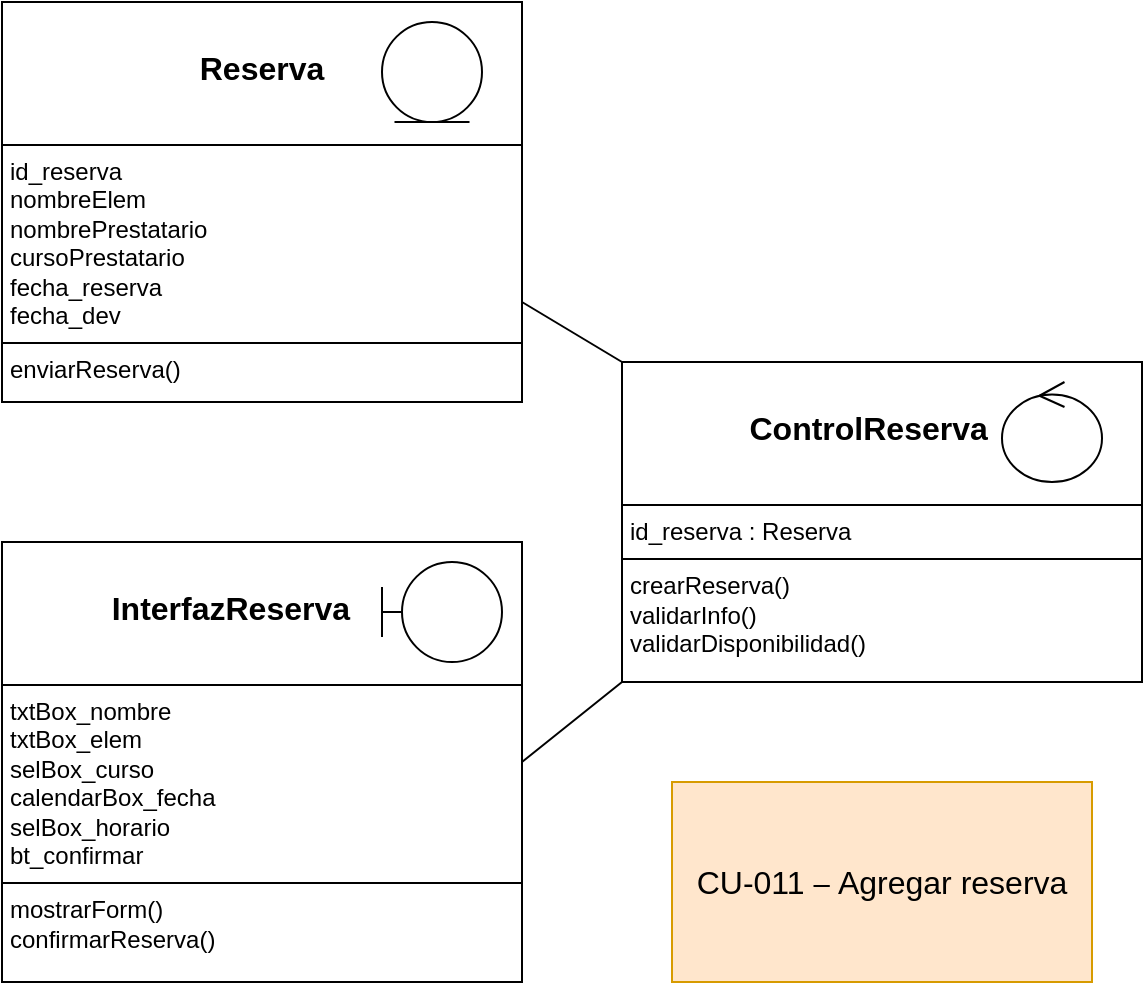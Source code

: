 <mxfile version="24.7.16">
  <diagram name="Page-1" id="c4acf3e9-155e-7222-9cf6-157b1a14988f">
    <mxGraphModel dx="1050" dy="572" grid="1" gridSize="10" guides="1" tooltips="1" connect="1" arrows="1" fold="1" page="1" pageScale="1" pageWidth="850" pageHeight="1100" background="none" math="0" shadow="0">
      <root>
        <mxCell id="0" />
        <mxCell id="1" parent="0" />
        <mxCell id="QwWeKiBOfNDjtjBt6EqK-7" value="&lt;font style=&quot;font-size: 16px;&quot;&gt;CU-011&amp;nbsp;&lt;span style=&quot;font-size:11.0pt;mso-bidi-font-size:12.0pt;&lt;br/&gt;line-height:150%;font-family:&amp;quot;Calibri&amp;quot;,sans-serif;mso-fareast-font-family:Calibri;&lt;br/&gt;mso-fareast-theme-font:minor-latin;mso-bidi-font-family:Arial;mso-ansi-language:&lt;br/&gt;ES-AR;mso-fareast-language:EN-US;mso-bidi-language:AR-SA&quot;&gt;–&amp;nbsp;&lt;/span&gt;Agregar reserva&lt;/font&gt;" style="rounded=0;whiteSpace=wrap;html=1;fillColor=#ffe6cc;strokeColor=#d79b00;" parent="1" vertex="1">
          <mxGeometry x="475" y="520" width="210" height="100" as="geometry" />
        </mxCell>
        <mxCell id="npoUZO0YHfbCS-P_uri0-1" style="edgeStyle=none;curved=1;rounded=0;orthogonalLoop=1;jettySize=auto;html=1;entryX=0;entryY=0;entryDx=0;entryDy=0;fontSize=12;startSize=8;endSize=8;endArrow=none;endFill=0;exitX=1;exitY=0.75;exitDx=0;exitDy=0;" parent="1" source="rFRaM7Q8XrhLwLA-DCMw-6" target="QwWeKiBOfNDjtjBt6EqK-20" edge="1">
          <mxGeometry relative="1" as="geometry">
            <mxPoint x="480" y="110" as="targetPoint" />
            <mxPoint x="400" y="275" as="sourcePoint" />
          </mxGeometry>
        </mxCell>
        <mxCell id="npoUZO0YHfbCS-P_uri0-2" style="edgeStyle=none;curved=1;rounded=0;orthogonalLoop=1;jettySize=auto;html=1;exitX=1;exitY=0.5;exitDx=0;exitDy=0;entryX=0;entryY=1;entryDx=0;entryDy=0;fontSize=12;startSize=8;endSize=8;endArrow=none;endFill=0;startArrow=none;startFill=0;" parent="1" source="QwWeKiBOfNDjtjBt6EqK-16" target="QwWeKiBOfNDjtjBt6EqK-20" edge="1">
          <mxGeometry relative="1" as="geometry" />
        </mxCell>
        <mxCell id="QwWeKiBOfNDjtjBt6EqK-16" value="&lt;p style=&quot;margin: 4px 0px 0px; text-align: center; line-height: 500%;&quot;&gt;&lt;span style=&quot;font-size: 16px;&quot;&gt;&lt;b&gt;InterfazReserva&amp;nbsp; &amp;nbsp; &amp;nbsp; &amp;nbsp;&lt;/b&gt;&lt;/span&gt;&lt;/p&gt;&lt;hr size=&quot;1&quot; style=&quot;border-style:solid;&quot;&gt;&lt;p style=&quot;margin:0px;margin-left:4px;&quot;&gt;&lt;span style=&quot;background-color: initial;&quot;&gt;txtBox_nombre&lt;/span&gt;&lt;br&gt;&lt;/p&gt;&lt;p style=&quot;margin:0px;margin-left:4px;&quot;&gt;txtBox_elem&lt;/p&gt;&lt;p style=&quot;margin:0px;margin-left:4px;&quot;&gt;selBox_curso&lt;br&gt;&lt;/p&gt;&lt;p style=&quot;margin:0px;margin-left:4px;&quot;&gt;calendarBox_fecha&lt;br&gt;&lt;/p&gt;&lt;p style=&quot;margin:0px;margin-left:4px;&quot;&gt;selBox_horario&lt;br&gt;&lt;/p&gt;&lt;p style=&quot;margin:0px;margin-left:4px;&quot;&gt;bt_confirmar&lt;/p&gt;&lt;hr size=&quot;1&quot; style=&quot;border-style:solid;&quot;&gt;&lt;p style=&quot;margin:0px;margin-left:4px;&quot;&gt;&lt;span style=&quot;background-color: initial;&quot;&gt;mostrarForm()&lt;/span&gt;&lt;br&gt;&lt;/p&gt;&lt;p style=&quot;margin:0px;margin-left:4px;&quot;&gt;&lt;span style=&quot;background-color: initial;&quot;&gt;confirmarReserva()&lt;/span&gt;&lt;/p&gt;&lt;p style=&quot;margin:0px;margin-left:4px;&quot;&gt;&lt;br&gt;&lt;/p&gt;" style="verticalAlign=top;align=left;overflow=fill;html=1;whiteSpace=wrap;spacingTop=0;spacingBottom=0;" parent="1" vertex="1">
          <mxGeometry x="140" y="400" width="260" height="220" as="geometry" />
        </mxCell>
        <mxCell id="QwWeKiBOfNDjtjBt6EqK-17" value="" style="shape=umlBoundary;whiteSpace=wrap;html=1;" parent="1" vertex="1">
          <mxGeometry x="330" y="410" width="60" height="50" as="geometry" />
        </mxCell>
        <mxCell id="QwWeKiBOfNDjtjBt6EqK-20" value="&lt;p style=&quot;margin: 4px 0px 0px; text-align: center; line-height: 500%;&quot;&gt;&lt;span style=&quot;font-size: 16px;&quot;&gt;&lt;b&gt;ControlReserva&amp;nbsp; &amp;nbsp;&lt;/b&gt;&lt;/span&gt;&lt;/p&gt;&lt;hr size=&quot;1&quot; style=&quot;border-style:solid;&quot;&gt;&lt;p style=&quot;margin:0px;margin-left:4px;&quot;&gt;id_reserva : Reserva&lt;/p&gt;&lt;hr size=&quot;1&quot; style=&quot;border-style:solid;&quot;&gt;&lt;p style=&quot;margin:0px;margin-left:4px;&quot;&gt;&lt;span style=&quot;background-color: initial;&quot;&gt;crearReserva()&lt;/span&gt;&lt;/p&gt;&lt;p style=&quot;margin:0px;margin-left:4px;&quot;&gt;validarInfo()&lt;span style=&quot;background-color: initial;&quot;&gt;&lt;br&gt;&lt;/span&gt;&lt;/p&gt;&lt;p style=&quot;margin:0px;margin-left:4px;&quot;&gt;&lt;span style=&quot;background-color: initial;&quot;&gt;validarDisponibilidad&lt;/span&gt;&lt;span style=&quot;background-color: initial;&quot;&gt;()&lt;/span&gt;&lt;/p&gt;&lt;p style=&quot;margin:0px;margin-left:4px;&quot;&gt;&lt;br&gt;&lt;/p&gt;" style="verticalAlign=top;align=left;overflow=fill;html=1;whiteSpace=wrap;spacingTop=0;spacingBottom=0;" parent="1" vertex="1">
          <mxGeometry x="450" y="310" width="260" height="160" as="geometry" />
        </mxCell>
        <mxCell id="QwWeKiBOfNDjtjBt6EqK-21" value="" style="shape=umlControl;whiteSpace=wrap;html=1;perimeter=ellipsePerimeter;" parent="1" vertex="1">
          <mxGeometry x="640" y="320" width="50" height="50" as="geometry" />
        </mxCell>
        <mxCell id="rFRaM7Q8XrhLwLA-DCMw-6" value="&lt;p style=&quot;margin: 4px 0px 0px; text-align: center; line-height: 500%;&quot;&gt;&lt;span style=&quot;font-size: 16px;&quot;&gt;&lt;b&gt;Reserva&lt;/b&gt;&lt;/span&gt;&lt;/p&gt;&lt;hr size=&quot;1&quot; style=&quot;border-style:solid;&quot;&gt;&lt;p style=&quot;margin:0px;margin-left:4px;&quot;&gt;id_reserva&lt;/p&gt;&lt;p style=&quot;margin:0px;margin-left:4px;&quot;&gt;nombreElem&lt;/p&gt;&lt;p style=&quot;margin:0px;margin-left:4px;&quot;&gt;nombrePrestatario&lt;/p&gt;&lt;p style=&quot;margin:0px;margin-left:4px;&quot;&gt;cursoPrestatario&lt;/p&gt;&lt;p style=&quot;margin:0px;margin-left:4px;&quot;&gt;fecha_reserva&lt;/p&gt;&lt;p style=&quot;margin:0px;margin-left:4px;&quot;&gt;fecha_dev&lt;/p&gt;&lt;hr size=&quot;1&quot; style=&quot;border-style:solid;&quot;&gt;&lt;p style=&quot;margin:0px;margin-left:4px;&quot;&gt;&lt;span style=&quot;background-color: initial;&quot;&gt;enviarReserva()&lt;/span&gt;&lt;/p&gt;&lt;p style=&quot;margin:0px;margin-left:4px;&quot;&gt;&lt;br&gt;&lt;/p&gt;" style="verticalAlign=top;align=left;overflow=fill;html=1;whiteSpace=wrap;spacingTop=0;spacingBottom=0;" parent="1" vertex="1">
          <mxGeometry x="140" y="130" width="260" height="200" as="geometry" />
        </mxCell>
        <mxCell id="rFRaM7Q8XrhLwLA-DCMw-7" value="" style="ellipse;shape=umlEntity;whiteSpace=wrap;html=1;" parent="1" vertex="1">
          <mxGeometry x="330" y="140" width="50" height="50" as="geometry" />
        </mxCell>
      </root>
    </mxGraphModel>
  </diagram>
</mxfile>
